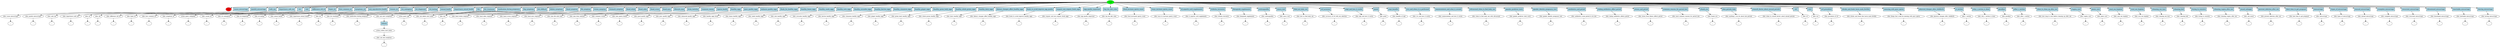 digraph  {
0 [class="start active", fillcolor=green, fontsize=12, label=START, style=filled];
"-1" [class=end, fillcolor=red, fontsize=12, label=END, style=filled];
1 [class="", fontsize=12, label=utter_cause_miscarriage];
"-3" [class=ellipsis, label="..."];
2 [class="", fontsize=12, label=utter_painful_miscarriage];
"-4" [class=ellipsis, label="..."];
3 [class="", fontsize=12, label=utter_safe_sex];
"-5" [class=ellipsis, label="..."];
4 [class="", fontsize=12, label=utter_importance_safe_sex];
"-6" [class=ellipsis, label="..."];
5 [class="", fontsize=12, label=utter_sti];
"-7" [class=ellipsis, label="..."];
6 [class="", fontsize=12, label=utter_std];
"-8" [class=ellipsis, label="..."];
7 [class="", fontsize=12, label=utter_difference_std_sti];
"-9" [class=ellipsis, label="..."];
8 [class="", fontsize=12, label=utter_types_sti];
"-10" [class=ellipsis, label="..."];
9 [class="", fontsize=12, label=utter_how_common_sti];
"-11" [class=ellipsis, label="..."];
10 [class="", fontsize=12, label=utter_symptoms_sti];
"-12" [class=ellipsis, label="..."];
11 [class="", fontsize=12, label=action_query_wikipedia];
"-13" [class=ellipsis, label="..."];
12 [class="", fontsize=12, label=utter_causes_sti];
"-14" [class=ellipsis, label="..."];
13 [class="", fontsize=12, label=utter_sti_contagious];
"-15" [class=ellipsis, label="..."];
14 [class="", fontsize=12, label=utter_sti_diagnosed];
"-16" [class=ellipsis, label="..."];
15 [class="", fontsize=12, label=utter_sti_testing];
"-17" [class=ellipsis, label="..."];
16 [class="", fontsize=12, label=utter_sexual_health];
"-18" [class=ellipsis, label="..."];
17 [class="", fontsize=12, label=utter_importance_sexual_health];
"-19" [class=ellipsis, label="..."];
18 [class="", fontsize=12, label=utter_hiv];
"-20" [class=ellipsis, label="..."];
19 [class="", fontsize=12, label=utter_hiv_treatment];
"-21" [class=ellipsis, label="..."];
20 [class="", fontsize=12, label=utter_medication_during_pregnancy];
"-22" [class=ellipsis, label="..."];
21 [class=active, fontsize=12, label=utter_ask_start_symptoms];
22 [class="dashed active", fontsize=12, label=action_collect_start_dates];
23 [class="", fontsize=12, label=utter_ask_end_symptoms];
"-23" [class=ellipsis, label="..."];
24 [class="", fontsize=12, label=action_query_gpt];
"-24" [class=ellipsis, label="..."];
25 [class="", fontsize=12, label=utter_ask_delete_start_dates];
"-25" [class=ellipsis, label="..."];
26 [class="", fontsize=12, label=utter_day];
27 [class="", fontsize=12, label=utter_head_whole_response];
"-27" [class=ellipsis, label="..."];
28 [class="", fontsize=12, label=utter_head_sides_response];
"-28" [class=ellipsis, label="..."];
29 [class="", fontsize=12, label=utter_head_crown_response];
"-29" [class=ellipsis, label="..."];
30 [class="", fontsize=12, label=utter_head_eyes_response];
"-30" [class=ellipsis, label="..."];
"-36" [class=ellipsis, label="..."];
37 [class="", fontsize=12, label=utter_nine_life_style_men];
"-38" [class=ellipsis, label="..."];
39 [class="", fontsize=12, label=utter_men_itchy_testicles];
"-40" [class=ellipsis, label="..."];
41 [class="", fontsize=12, label=utter_common_causes];
"-42" [class=ellipsis, label="..."];
43 [class="", fontsize=12, label=utter_men_sperm_health];
"-44" [class=ellipsis, label="..."];
45 [class="", fontsize=12, label=utter_good_quality_eggs];
"-45" [class=ellipsis, label="..."];
46 [class="", fontsize=12, label=utter_poor_quality_eggs];
"-46" [class=ellipsis, label="..."];
47 [class="", fontsize=12, label=utter_enhanced_quality_eggs];
"-47" [class=ellipsis, label="..."];
48 [class="", fontsize=12, label=utter_healthy_eggs_foods];
"-48" [class=ellipsis, label="..."];
49 [class="", fontsize=12, label=utter_beans_healthy_eggs];
"-49" [class=ellipsis, label="..."];
50 [class="", fontsize=12, label=utter_seeds_healthy_eggs];
"-50" [class=ellipsis, label="..."];
51 [class="", fontsize=12, label=utter_nuts_healthy_eggs];
"-51" [class=ellipsis, label="..."];
52 [class="", fontsize=12, label=utter_avocados_healthy_eggs];
"-52" [class=ellipsis, label="..."];
53 [class="", fontsize=12, label=utter_berries_healthy_eggs];
"-53" [class=ellipsis, label="..."];
54 [class="", fontsize=12, label=utter_cinnamon_healthy_eggs];
"-54" [class=ellipsis, label="..."];
55 [class="", fontsize=12, label=utter_ginger_healthy_eggs];
"-55" [class=ellipsis, label="..."];
56 [class="", fontsize=12, label=utter_green_leafy_healthy_eggs];
"-56" [class=ellipsis, label="..."];
57 [class="", fontsize=12, label=utter_whole_grains_healthy_eggs];
"-57" [class=ellipsis, label="..."];
58 [class="", fontsize=12, label=utter_dairy_healthy_eggs];
"-58" [class=ellipsis, label="..."];
59 [class="", fontsize=12, label=utter_dietary_changes_affect_healthy_eggs];
"-59" [class=ellipsis, label="..."];
60 [class="", fontsize=12, label=utter_foods_to_avoid_improve_healthy_eggs];
"-60" [class=ellipsis, label="..."];
61 [class="", fontsize=12, label=utter_organic_and_non_organic_foods_eggs];
"-61" [class=ellipsis, label="..."];
62 [class="", fontsize=12, label=utter_egg_quality_important];
"-62" [class=ellipsis, label="..."];
63 [class="", fontsize=12, label=utter_top_ten_diet_rules];
"-63" [class=ellipsis, label="..."];
64 [class="", fontsize=12, label=utter_food_increased_sperm_count];
"-64" [class=ellipsis, label="..."];
65 [class="", fontsize=12, label=utter_ways_to_increase_sperm_count];
"-65" [class=ellipsis, label="..."];
66 [class="", fontsize=12, label=utter_d_aspartic_acid_supplements];
"-66" [class=ellipsis, label="..."];
67 [class="", fontsize=12, label=utter_tribulus_terrestris];
"-67" [class=ellipsis, label="..."];
68 [class="", fontsize=12, label=utter_fenugreek_supplements];
"-68" [class=ellipsis, label="..."];
69 [class="", fontsize=12, label=utter_ashwagandha];
"-69" [class=ellipsis, label="..."];
70 [class="", fontsize=12, label=utter_maca_root];
"-70" [class=ellipsis, label="..."];
71 [class="", fontsize=12, label=utter_how_to_find_baby_sex];
"-71" [class=ellipsis, label="..."];
72 [class="", fontsize=12, label=utter_accuracy_of_ivf_with_sex_selection];
"-72" [class=ellipsis, label="..."];
73 [class="", fontsize=12, label=utter_nipt_and_how_it_works];
"-73" [class=ellipsis, label="..."];
74 [class="", fontsize=12, label=utter_greet];
"-74" [class=ellipsis, label="..."];
75 [class="", fontsize=12, label=utter_benefits_of_nipt];
"-75" [class=ellipsis, label="..."];
76 [class="", fontsize=12, label=utter_cvs_and_how_it_works];
"-76" [class=ellipsis, label="..."];
77 [class="", fontsize=12, label=utter_amniocentesis_and_how_it_works];
"-77" [class=ellipsis, label="..."];
78 [class="", fontsize=12, label=utter_when_to_find_baby_sex_with_ultrasound];
"-78" [class=ellipsis, label="..."];
79 [class="", fontsize=12, label=utter_gender_predictor_tests_work];
"-79" [class=ellipsis, label="..."];
80 [class="", fontsize=12, label=utter_gender_identity_pregnancy_test];
"-80" [class=ellipsis, label="..."];
81 [class="", fontsize=12, label=utter_antibiotics_cause_period_to_be_late];
"-81" [class=ellipsis, label="..."];
82 [class="", fontsize=12, label=utter_taking_antibiotics_affects_period];
"-82" [class=ellipsis, label="..."];
83 [class="", fontsize=12, label=utter_stress_from_illness_affects_period];
"-83" [class=ellipsis, label="..."];
84 [class="", fontsize=12, label=utter_most_common_reasons_for_period_late];
"-84" [class=ellipsis, label="..."];
85 [class="", fontsize=12, label=utter_thank_you];
"-85" [class=ellipsis, label="..."];
86 [class="", fontsize=12, label=utter_anything_i_can_do_about_late_periods];
"-86" [class=ellipsis, label="..."];
87 [class="", fontsize=12, label=utter_when_to_consult_doctor_about_missed_periods];
"-87" [class=ellipsis, label="..."];
88 [class="", fontsize=12, label=utter_ivf];
"-88" [class=ellipsis, label="..."];
89 [class="", fontsize=12, label=utter_icsi];
"-89" [class=ellipsis, label="..."];
90 [class="", fontsize=12, label=utter_procedure_of_ivf];
"-90" [class=ellipsis, label="..."];
91 [class="", fontsize=12, label=utter_drinks_and_foods_that_harm_male_fertility];
"-91" [class=ellipsis, label="..."];
92 [class="", fontsize=12, label=utter_things_that_could_be_messing_with_guys_sperm];
"-92" [class=ellipsis, label="..."];
93 [class="", fontsize=12, label=utter_physical_changes_after_childbirth];
"-93" [class=ellipsis, label="..."];
94 [class="", fontsize=12, label=utter_c_section];
"-94" [class=ellipsis, label="..."];
95 [class="", fontsize=12, label=utter_why_c_section_is_done];
"-95" [class=ellipsis, label="..."];
96 [class="", fontsize=12, label=utter_goodbye];
"-96" [class=ellipsis, label="..."];
97 [class="", fontsize=12, label=utter_after_c_section];
"-97" [class=ellipsis, label="..."];
98 [class="", fontsize=12, label=utter_how_long_to_wait_before_cleaning_up_after_sex];
"-98" [class=ellipsis, label="..."];
99 [class="", fontsize=12, label=utter_vagina_care];
"-99" [class=ellipsis, label="..."];
100 [class="", fontsize=12, label=utter_penis_care];
"-100" [class=ellipsis, label="..."];
101 [class="", fontsize=12, label=utter_anal_sex_hygiene];
"-101" [class=ellipsis, label="..."];
102 [class="", fontsize=12, label=utter_oral_sex_hygiene];
"-102" [class=ellipsis, label="..."];
103 [class="", fontsize=12, label=utter_cleaning_sex_toys];
"-103" [class=ellipsis, label="..."];
104 [class="", fontsize=12, label=utter_cleaning_bed];
"-104" [class=ellipsis, label="..."];
105 [class="", fontsize=12, label=utter_trying_to_conceive];
"-105" [class=ellipsis, label="..."];
106 [class="", fontsize=12, label=utter_cleaning_vagina_after_sex];
"-106" [class=ellipsis, label="..."];
107 [class="", fontsize=12, label=utter_ask_mood];
108 [class="", fontsize=12, label=utter_prevent_infection_after_sex];
"-108" [class=ellipsis, label="..."];
109 [class="", fontsize=12, label=utter_best_time_to_get_pregnant];
"-109" [class=ellipsis, label="..."];
110 [class="", fontsize=12, label=utter_miscarriage];
"-110" [class=ellipsis, label="..."];
111 [class="", fontsize=12, label=utter_types_of_miscarriage];
"-111" [class=ellipsis, label="..."];
112 [class="", fontsize=12, label=utter_missed_miscarriage];
"-112" [class=ellipsis, label="..."];
113 [class="", fontsize=12, label=utter_complete_miscarriage];
"-113" [class=ellipsis, label="..."];
114 [class="", fontsize=12, label=utter_recurrent_miscarriage];
"-114" [class=ellipsis, label="..."];
115 [class="", fontsize=12, label=utter_threatened_miscarriage];
"-115" [class=ellipsis, label="..."];
116 [class="", fontsize=12, label=utter_inevitable_miscarriage];
"-116" [class=ellipsis, label="..."];
117 [class="", fontsize=12, label=utter_having_miscarriage];
"-117" [class=ellipsis, label="..."];
"-118" [class=ellipsis, label="..."];
121 [class=intent, fillcolor=lightblue, label="/cause_miscarriage", shape=rect, style=filled];
122 [class=intent, fillcolor=lightblue, label="/painful_miscarriage", shape=rect, style=filled];
123 [class=intent, fillcolor=lightblue, label="/safe_sex", shape=rect, style=filled];
124 [class=intent, fillcolor=lightblue, label="/importance_safe_sex", shape=rect, style=filled];
125 [class=intent, fillcolor=lightblue, label="/sti", shape=rect, style=filled];
126 [class=intent, fillcolor=lightblue, label="/std", shape=rect, style=filled];
127 [class=intent, fillcolor=lightblue, label="/difference_std_sti", shape=rect, style=filled];
128 [class=intent, fillcolor=lightblue, label="/types_sti", shape=rect, style=filled];
129 [class=intent, fillcolor=lightblue, label="/how_common_sti", shape=rect, style=filled];
130 [class=intent, fillcolor=lightblue, label="/symptoms_sti", shape=rect, style=filled];
131 [class=intent, fillcolor=lightblue, label="/ask_reproductive_health", shape=rect, style=filled];
132 [class=intent, fillcolor=lightblue, label="/causes_sti", shape=rect, style=filled];
133 [class=intent, fillcolor=lightblue, label="/sti_contagious", shape=rect, style=filled];
134 [class=intent, fillcolor=lightblue, label="/sti_diagnosed", shape=rect, style=filled];
135 [class=intent, fillcolor=lightblue, label="/sti_testing", shape=rect, style=filled];
136 [class=intent, fillcolor=lightblue, label="/sexual_health", shape=rect, style=filled];
137 [class=intent, fillcolor=lightblue, label="/importance_sexual_health", shape=rect, style=filled];
138 [class=intent, fillcolor=lightblue, label="/hiv", shape=rect, style=filled];
139 [class=intent, fillcolor=lightblue, label="/hiv_treatment", shape=rect, style=filled];
140 [class=intent, fillcolor=lightblue, label="/medication_during_pregnancy", shape=rect, style=filled];
141 [class="intent active", fillcolor=lightblue, label="/log_symptoms", shape=rect, style=filled];
142 [class=intent, fillcolor=lightblue, label="/nlu_fallback", shape=rect, style=filled];
143 [class=intent, fillcolor=lightblue, label="/delete_symptoms", shape=rect, style=filled];
144 [class=intent, fillcolor=lightblue, label="/head_symptom", shape=rect, style=filled];
145 [class=intent, fillcolor=lightblue, label="/flu_symptom", shape=rect, style=filled];
146 [class=intent, fillcolor=lightblue, label="/vision_symptom", shape=rect, style=filled];
147 [class=intent, fillcolor=lightblue, label="/stomach_symptom", shape=rect, style=filled];
148 [class=intent, fillcolor=lightblue, label="/head_whole", shape=rect, style=filled];
149 [class=intent, fillcolor=lightblue, label="/head_sides", shape=rect, style=filled];
150 [class=intent, fillcolor=lightblue, label="/head_crown", shape=rect, style=filled];
151 [class=intent, fillcolor=lightblue, label="/head_eyes", shape=rect, style=filled];
152 [class=intent, fillcolor=lightblue, label="/lifestyle_men", shape=rect, style=filled];
153 [class=intent, fillcolor=lightblue, label="/itchy_testicles", shape=rect, style=filled];
154 [class=intent, fillcolor=lightblue, label="/common_causes", shape=rect, style=filled];
155 [class=intent, fillcolor=lightblue, label="/sperm_health", shape=rect, style=filled];
156 [class=intent, fillcolor=lightblue, label="/healthy_eggs", shape=rect, style=filled];
157 [class=intent, fillcolor=lightblue, label="/poor_quality_eggs", shape=rect, style=filled];
158 [class=intent, fillcolor=lightblue, label="/enhance_quality_eggs", shape=rect, style=filled];
159 [class=intent, fillcolor=lightblue, label="/foods_for_healthy_eggs", shape=rect, style=filled];
160 [class=intent, fillcolor=lightblue, label="/healthy_beans_eggs", shape=rect, style=filled];
161 [class=intent, fillcolor=lightblue, label="/healthy_seeds_eggs", shape=rect, style=filled];
162 [class=intent, fillcolor=lightblue, label="/healthy_nuts_eggs", shape=rect, style=filled];
163 [class=intent, fillcolor=lightblue, label="/healthy_avocados_eggs", shape=rect, style=filled];
164 [class=intent, fillcolor=lightblue, label="/healthy_berries_eggs", shape=rect, style=filled];
165 [class=intent, fillcolor=lightblue, label="/healthy_cinnamon_eggs", shape=rect, style=filled];
166 [class=intent, fillcolor=lightblue, label="/healthy_ginger_eggs", shape=rect, style=filled];
167 [class=intent, fillcolor=lightblue, label="/healthy_green_leafy_eggs", shape=rect, style=filled];
168 [class=intent, fillcolor=lightblue, label="/healthy_whole_grains_eggs", shape=rect, style=filled];
169 [class=intent, fillcolor=lightblue, label="/healthy_dairy_eggs", shape=rect, style=filled];
170 [class=intent, fillcolor=lightblue, label="/dietary_changes_affect_healthy_eggs", shape=rect, style=filled];
171 [class=intent, fillcolor=lightblue, label="/foods_to_avoid_improve_egg_quality", shape=rect, style=filled];
172 [class=intent, fillcolor=lightblue, label="/organic_non_organic_foods_eggs", shape=rect, style=filled];
173 [class=intent, fillcolor=lightblue, label="/egg_quality_important", shape=rect, style=filled];
174 [class=intent, fillcolor=lightblue, label="/top_ten_diet_rules", shape=rect, style=filled];
175 [class=intent, fillcolor=lightblue, label="/food_increase_sperm_count", shape=rect, style=filled];
176 [class=intent, fillcolor=lightblue, label="/ways_increase_sperm_count", shape=rect, style=filled];
177 [class=intent, fillcolor=lightblue, label="/d_aspartic_acid_supplements", shape=rect, style=filled];
178 [class=intent, fillcolor=lightblue, label="/tribulus_terrestris", shape=rect, style=filled];
179 [class=intent, fillcolor=lightblue, label="/fenugreek_supplements", shape=rect, style=filled];
180 [class=intent, fillcolor=lightblue, label="/ashwagandha", shape=rect, style=filled];
181 [class=intent, fillcolor=lightblue, label="/maca_root", shape=rect, style=filled];
182 [class=intent, fillcolor=lightblue, label="/find_out_baby_sex", shape=rect, style=filled];
183 [class=intent, fillcolor=lightblue, label="/ivf_accuracy", shape=rect, style=filled];
184 [class=intent, fillcolor=lightblue, label="/nipt_and_how_it_works", shape=rect, style=filled];
185 [class=intent, fillcolor=lightblue, label="/greet", shape=rect, style=filled];
186 [class=intent, fillcolor=lightblue, label="/nipt_benefits", shape=rect, style=filled];
187 [class=intent, fillcolor=lightblue, label="/cvs_and_when_it_is_performed", shape=rect, style=filled];
188 [class=intent, fillcolor=lightblue, label="/amniocentesis_and_what_it_reveals", shape=rect, style=filled];
189 [class=intent, fillcolor=lightblue, label="/ultrasound_when_to_find_baby_sex", shape=rect, style=filled];
190 [class=intent, fillcolor=lightblue, label="/gender_predictor_tests", shape=rect, style=filled];
191 [class=intent, fillcolor=lightblue, label="/gender_identity_pregnancy_test", shape=rect, style=filled];
192 [class=intent, fillcolor=lightblue, label="/antibiotics_and_period", shape=rect, style=filled];
193 [class=intent, fillcolor=lightblue, label="/taking_antibiotics_affect_period", shape=rect, style=filled];
194 [class=intent, fillcolor=lightblue, label="/stress_and_period", shape=rect, style=filled];
195 [class=intent, fillcolor=lightblue, label="/common_reasons_for_period_late", shape=rect, style=filled];
196 [class=intent, fillcolor=lightblue, label="/thank_you", shape=rect, style=filled];
197 [class=intent, fillcolor=lightblue, label="/late_periods_help", shape=rect, style=filled];
198 [class=intent, fillcolor=lightblue, label="/consult_doctor_about_missed_periods", shape=rect, style=filled];
199 [class=intent, fillcolor=lightblue, label="/ivf", shape=rect, style=filled];
200 [class=intent, fillcolor=lightblue, label="/icsi", shape=rect, style=filled];
201 [class=intent, fillcolor=lightblue, label="/ivf_procedure", shape=rect, style=filled];
202 [class=intent, fillcolor=lightblue, label="/drinks_and_foods_harm_male_fertility", shape=rect, style=filled];
203 [class=intent, fillcolor=lightblue, label="/messing_with_guys_sperm", shape=rect, style=filled];
204 [class=intent, fillcolor=lightblue, label="/physical_changes_after_childbirth", shape=rect, style=filled];
205 [class=intent, fillcolor=lightblue, label="/c_section", shape=rect, style=filled];
206 [class=intent, fillcolor=lightblue, label="/why_c_section_is_done", shape=rect, style=filled];
207 [class=intent, fillcolor=lightblue, label="/goodbye", shape=rect, style=filled];
208 [class=intent, fillcolor=lightblue, label="/after_c_section", shape=rect, style=filled];
209 [class=intent, fillcolor=lightblue, label="/time_to_clean_up_after_sex", shape=rect, style=filled];
210 [class=intent, fillcolor=lightblue, label="/vagina_care", shape=rect, style=filled];
211 [class=intent, fillcolor=lightblue, label="/penis_care", shape=rect, style=filled];
212 [class=intent, fillcolor=lightblue, label="/anal_sex_hygiene", shape=rect, style=filled];
213 [class=intent, fillcolor=lightblue, label="/oral_sex_hygiene", shape=rect, style=filled];
214 [class=intent, fillcolor=lightblue, label="/cleaning_sex_toys", shape=rect, style=filled];
215 [class=intent, fillcolor=lightblue, label="/cleaning_bed", shape=rect, style=filled];
216 [class=intent, fillcolor=lightblue, label="/trying_to_conceive", shape=rect, style=filled];
217 [class=intent, fillcolor=lightblue, label="/cleaning_vagina_after_sex", shape=rect, style=filled];
218 [class=intent, fillcolor=lightblue, label="/mood_unhappy", shape=rect, style=filled];
219 [class=intent, fillcolor=lightblue, label="/prevent_infection_after_sex", shape=rect, style=filled];
220 [class=intent, fillcolor=lightblue, label="/best_time_to_get_pregnant", shape=rect, style=filled];
221 [class=intent, fillcolor=lightblue, label="/miscarriage", shape=rect, style=filled];
222 [class=intent, fillcolor=lightblue, label="/types_of_miscarriage", shape=rect, style=filled];
223 [class=intent, fillcolor=lightblue, label="/missed_miscarriage", shape=rect, style=filled];
224 [class=intent, fillcolor=lightblue, label="/complete_miscarriage", shape=rect, style=filled];
225 [class=intent, fillcolor=lightblue, label="/recurrent_miscarriage", shape=rect, style=filled];
226 [class=intent, fillcolor=lightblue, label="/threatened_miscarriage", shape=rect, style=filled];
227 [class=intent, fillcolor=lightblue, label="/inevitable_miscarriage", shape=rect, style=filled];
228 [class=intent, fillcolor=lightblue, label="/having_miscarriage", shape=rect, style=filled];
229 [class="intent active", fillcolor=lightblue, label="/inform", shape=rect, style=filled];
0 -> "-1"  [class="", key=NONE, label=""];
0 -> 121  [class="", key=0];
0 -> 122  [class="", key=0];
0 -> 123  [class="", key=0];
0 -> 124  [class="", key=0];
0 -> 125  [class="", key=0];
0 -> 126  [class="", key=0];
0 -> 127  [class="", key=0];
0 -> 128  [class="", key=0];
0 -> 129  [class="", key=0];
0 -> 130  [class="", key=0];
0 -> 131  [class="", key=0];
0 -> 132  [class="", key=0];
0 -> 133  [class="", key=0];
0 -> 134  [class="", key=0];
0 -> 135  [class="", key=0];
0 -> 136  [class="", key=0];
0 -> 137  [class="", key=0];
0 -> 138  [class="", key=0];
0 -> 139  [class="", key=0];
0 -> 140  [class="", key=0];
0 -> 141  [class=active, key=0];
0 -> 142  [class="", key=0];
0 -> 143  [class="", key=0];
0 -> 144  [class="", key=0];
0 -> 145  [class="", key=0];
0 -> 146  [class="", key=0];
0 -> 147  [class="", key=0];
0 -> 148  [class="", key=0];
0 -> 149  [class="", key=0];
0 -> 150  [class="", key=0];
0 -> 151  [class="", key=0];
0 -> 152  [class="", key=0];
0 -> 153  [class="", key=0];
0 -> 154  [class="", key=0];
0 -> 155  [class="", key=0];
0 -> 156  [class="", key=0];
0 -> 157  [class="", key=0];
0 -> 158  [class="", key=0];
0 -> 159  [class="", key=0];
0 -> 160  [class="", key=0];
0 -> 161  [class="", key=0];
0 -> 162  [class="", key=0];
0 -> 163  [class="", key=0];
0 -> 164  [class="", key=0];
0 -> 165  [class="", key=0];
0 -> 166  [class="", key=0];
0 -> 167  [class="", key=0];
0 -> 168  [class="", key=0];
0 -> 169  [class="", key=0];
0 -> 170  [class="", key=0];
0 -> 171  [class="", key=0];
0 -> 172  [class="", key=0];
0 -> 173  [class="", key=0];
0 -> 174  [class="", key=0];
0 -> 175  [class="", key=0];
0 -> 176  [class="", key=0];
0 -> 177  [class="", key=0];
0 -> 178  [class="", key=0];
0 -> 179  [class="", key=0];
0 -> 180  [class="", key=0];
0 -> 181  [class="", key=0];
0 -> 182  [class="", key=0];
0 -> 183  [class="", key=0];
0 -> 184  [class="", key=0];
0 -> 185  [class="", key=0];
0 -> 186  [class="", key=0];
0 -> 187  [class="", key=0];
0 -> 188  [class="", key=0];
0 -> 189  [class="", key=0];
0 -> 190  [class="", key=0];
0 -> 191  [class="", key=0];
0 -> 192  [class="", key=0];
0 -> 193  [class="", key=0];
0 -> 194  [class="", key=0];
0 -> 195  [class="", key=0];
0 -> 196  [class="", key=0];
0 -> 197  [class="", key=0];
0 -> 198  [class="", key=0];
0 -> 199  [class="", key=0];
0 -> 200  [class="", key=0];
0 -> 201  [class="", key=0];
0 -> 202  [class="", key=0];
0 -> 203  [class="", key=0];
0 -> 204  [class="", key=0];
0 -> 205  [class="", key=0];
0 -> 206  [class="", key=0];
0 -> 207  [class="", key=0];
0 -> 208  [class="", key=0];
0 -> 209  [class="", key=0];
0 -> 210  [class="", key=0];
0 -> 211  [class="", key=0];
0 -> 212  [class="", key=0];
0 -> 213  [class="", key=0];
0 -> 214  [class="", key=0];
0 -> 215  [class="", key=0];
0 -> 216  [class="", key=0];
0 -> 217  [class="", key=0];
0 -> 218  [class="", key=0];
0 -> 219  [class="", key=0];
0 -> 220  [class="", key=0];
0 -> 221  [class="", key=0];
0 -> 222  [class="", key=0];
0 -> 223  [class="", key=0];
0 -> 224  [class="", key=0];
0 -> 225  [class="", key=0];
0 -> 226  [class="", key=0];
0 -> 227  [class="", key=0];
0 -> 228  [class="", key=0];
1 -> "-3"  [class="", key=NONE, label=""];
2 -> "-4"  [class="", key=NONE, label=""];
3 -> "-5"  [class="", key=NONE, label=""];
4 -> "-6"  [class="", key=NONE, label=""];
5 -> "-7"  [class="", key=NONE, label=""];
6 -> "-8"  [class="", key=NONE, label=""];
7 -> "-9"  [class="", key=NONE, label=""];
8 -> "-10"  [class="", key=NONE, label=""];
9 -> "-11"  [class="", key=NONE, label=""];
10 -> "-12"  [class="", key=NONE, label=""];
11 -> "-13"  [class="", key=NONE, label=""];
12 -> "-14"  [class="", key=NONE, label=""];
13 -> "-15"  [class="", key=NONE, label=""];
14 -> "-16"  [class="", key=NONE, label=""];
15 -> "-17"  [class="", key=NONE, label=""];
16 -> "-18"  [class="", key=NONE, label=""];
17 -> "-19"  [class="", key=NONE, label=""];
18 -> "-20"  [class="", key=NONE, label=""];
19 -> "-21"  [class="", key=NONE, label=""];
20 -> "-22"  [class="", key=NONE, label=""];
21 -> 229  [class=active, key=0];
22 -> 23  [class="", key=NONE, label=""];
23 -> "-23"  [class="", key=NONE, label=""];
24 -> "-24"  [class="", key=NONE, label=""];
25 -> "-25"  [class="", key=NONE, label=""];
26 -> "-36"  [class="", key=NONE, label=""];
27 -> "-27"  [class="", key=NONE, label=""];
28 -> "-28"  [class="", key=NONE, label=""];
29 -> "-29"  [class="", key=NONE, label=""];
30 -> "-30"  [class="", key=NONE, label=""];
37 -> "-38"  [class="", key=NONE, label=""];
39 -> "-40"  [class="", key=NONE, label=""];
41 -> "-42"  [class="", key=NONE, label=""];
43 -> "-44"  [class="", key=NONE, label=""];
45 -> "-45"  [class="", key=NONE, label=""];
46 -> "-46"  [class="", key=NONE, label=""];
47 -> "-47"  [class="", key=NONE, label=""];
48 -> "-48"  [class="", key=NONE, label=""];
49 -> "-49"  [class="", key=NONE, label=""];
50 -> "-50"  [class="", key=NONE, label=""];
51 -> "-51"  [class="", key=NONE, label=""];
52 -> "-52"  [class="", key=NONE, label=""];
53 -> "-53"  [class="", key=NONE, label=""];
54 -> "-54"  [class="", key=NONE, label=""];
55 -> "-55"  [class="", key=NONE, label=""];
56 -> "-56"  [class="", key=NONE, label=""];
57 -> "-57"  [class="", key=NONE, label=""];
58 -> "-58"  [class="", key=NONE, label=""];
59 -> "-59"  [class="", key=NONE, label=""];
60 -> "-60"  [class="", key=NONE, label=""];
61 -> "-61"  [class="", key=NONE, label=""];
62 -> "-62"  [class="", key=NONE, label=""];
63 -> "-63"  [class="", key=NONE, label=""];
64 -> "-64"  [class="", key=NONE, label=""];
65 -> "-65"  [class="", key=NONE, label=""];
66 -> "-66"  [class="", key=NONE, label=""];
67 -> "-67"  [class="", key=NONE, label=""];
68 -> "-68"  [class="", key=NONE, label=""];
69 -> "-69"  [class="", key=NONE, label=""];
70 -> "-70"  [class="", key=NONE, label=""];
71 -> "-71"  [class="", key=NONE, label=""];
72 -> "-72"  [class="", key=NONE, label=""];
73 -> "-73"  [class="", key=NONE, label=""];
74 -> "-74"  [class="", key=NONE, label=""];
75 -> "-75"  [class="", key=NONE, label=""];
76 -> "-76"  [class="", key=NONE, label=""];
77 -> "-77"  [class="", key=NONE, label=""];
78 -> "-78"  [class="", key=NONE, label=""];
79 -> "-79"  [class="", key=NONE, label=""];
80 -> "-80"  [class="", key=NONE, label=""];
81 -> "-81"  [class="", key=NONE, label=""];
82 -> "-82"  [class="", key=NONE, label=""];
83 -> "-83"  [class="", key=NONE, label=""];
84 -> "-84"  [class="", key=NONE, label=""];
85 -> "-85"  [class="", key=NONE, label=""];
86 -> "-86"  [class="", key=NONE, label=""];
87 -> "-87"  [class="", key=NONE, label=""];
88 -> "-88"  [class="", key=NONE, label=""];
89 -> "-89"  [class="", key=NONE, label=""];
90 -> "-90"  [class="", key=NONE, label=""];
91 -> "-91"  [class="", key=NONE, label=""];
92 -> "-92"  [class="", key=NONE, label=""];
93 -> "-93"  [class="", key=NONE, label=""];
94 -> "-94"  [class="", key=NONE, label=""];
95 -> "-95"  [class="", key=NONE, label=""];
96 -> "-96"  [class="", key=NONE, label=""];
97 -> "-97"  [class="", key=NONE, label=""];
98 -> "-98"  [class="", key=NONE, label=""];
99 -> "-99"  [class="", key=NONE, label=""];
100 -> "-100"  [class="", key=NONE, label=""];
101 -> "-101"  [class="", key=NONE, label=""];
102 -> "-102"  [class="", key=NONE, label=""];
103 -> "-103"  [class="", key=NONE, label=""];
104 -> "-104"  [class="", key=NONE, label=""];
105 -> "-105"  [class="", key=NONE, label=""];
106 -> "-106"  [class="", key=NONE, label=""];
107 -> "-118"  [class="", key=NONE, label=""];
108 -> "-108"  [class="", key=NONE, label=""];
109 -> "-109"  [class="", key=NONE, label=""];
110 -> "-110"  [class="", key=NONE, label=""];
111 -> "-111"  [class="", key=NONE, label=""];
112 -> "-112"  [class="", key=NONE, label=""];
113 -> "-113"  [class="", key=NONE, label=""];
114 -> "-114"  [class="", key=NONE, label=""];
115 -> "-115"  [class="", key=NONE, label=""];
116 -> "-116"  [class="", key=NONE, label=""];
117 -> "-117"  [class="", key=NONE, label=""];
121 -> 1  [class="", key=0];
122 -> 2  [class="", key=0];
123 -> 3  [class="", key=0];
124 -> 4  [class="", key=0];
125 -> 5  [class="", key=0];
126 -> 6  [class="", key=0];
127 -> 7  [class="", key=0];
128 -> 8  [class="", key=0];
129 -> 9  [class="", key=0];
130 -> 10  [class="", key=0];
131 -> 11  [class="", key=0];
132 -> 12  [class="", key=0];
133 -> 13  [class="", key=0];
134 -> 14  [class="", key=0];
135 -> 15  [class="", key=0];
136 -> 16  [class="", key=0];
137 -> 17  [class="", key=0];
138 -> 18  [class="", key=0];
139 -> 19  [class="", key=0];
140 -> 20  [class="", key=0];
141 -> 21  [class=active, key=0];
142 -> 24  [class="", key=0];
143 -> 25  [class="", key=0];
144 -> 26  [class="", key=0];
145 -> 26  [class="", key=0];
146 -> 26  [class="", key=0];
147 -> 26  [class="", key=0];
148 -> 27  [class="", key=0];
149 -> 28  [class="", key=0];
150 -> 29  [class="", key=0];
151 -> 30  [class="", key=0];
152 -> 37  [class="", key=0];
153 -> 39  [class="", key=0];
154 -> 41  [class="", key=0];
155 -> 43  [class="", key=0];
156 -> 45  [class="", key=0];
157 -> 46  [class="", key=0];
158 -> 47  [class="", key=0];
159 -> 48  [class="", key=0];
160 -> 49  [class="", key=0];
161 -> 50  [class="", key=0];
162 -> 51  [class="", key=0];
163 -> 52  [class="", key=0];
164 -> 53  [class="", key=0];
165 -> 54  [class="", key=0];
166 -> 55  [class="", key=0];
167 -> 56  [class="", key=0];
168 -> 57  [class="", key=0];
169 -> 58  [class="", key=0];
170 -> 59  [class="", key=0];
171 -> 60  [class="", key=0];
172 -> 61  [class="", key=0];
173 -> 62  [class="", key=0];
174 -> 63  [class="", key=0];
175 -> 64  [class="", key=0];
176 -> 65  [class="", key=0];
177 -> 66  [class="", key=0];
178 -> 67  [class="", key=0];
179 -> 68  [class="", key=0];
180 -> 69  [class="", key=0];
181 -> 70  [class="", key=0];
182 -> 71  [class="", key=0];
183 -> 72  [class="", key=0];
184 -> 73  [class="", key=0];
185 -> 74  [class="", key=0];
186 -> 75  [class="", key=0];
187 -> 76  [class="", key=0];
188 -> 77  [class="", key=0];
189 -> 78  [class="", key=0];
190 -> 79  [class="", key=0];
191 -> 80  [class="", key=0];
192 -> 81  [class="", key=0];
193 -> 82  [class="", key=0];
194 -> 83  [class="", key=0];
195 -> 84  [class="", key=0];
196 -> 85  [class="", key=0];
197 -> 86  [class="", key=0];
198 -> 87  [class="", key=0];
199 -> 88  [class="", key=0];
200 -> 89  [class="", key=0];
201 -> 90  [class="", key=0];
202 -> 91  [class="", key=0];
203 -> 92  [class="", key=0];
204 -> 93  [class="", key=0];
205 -> 94  [class="", key=0];
206 -> 95  [class="", key=0];
207 -> 96  [class="", key=0];
208 -> 97  [class="", key=0];
209 -> 98  [class="", key=0];
210 -> 99  [class="", key=0];
211 -> 100  [class="", key=0];
212 -> 101  [class="", key=0];
213 -> 102  [class="", key=0];
214 -> 103  [class="", key=0];
215 -> 104  [class="", key=0];
216 -> 105  [class="", key=0];
217 -> 106  [class="", key=0];
218 -> 107  [class="", key=0];
219 -> 108  [class="", key=0];
220 -> 109  [class="", key=0];
221 -> 110  [class="", key=0];
222 -> 111  [class="", key=0];
223 -> 112  [class="", key=0];
224 -> 113  [class="", key=0];
225 -> 114  [class="", key=0];
226 -> 115  [class="", key=0];
227 -> 116  [class="", key=0];
228 -> 117  [class="", key=0];
229 -> 22  [class=active, key=0];
}
